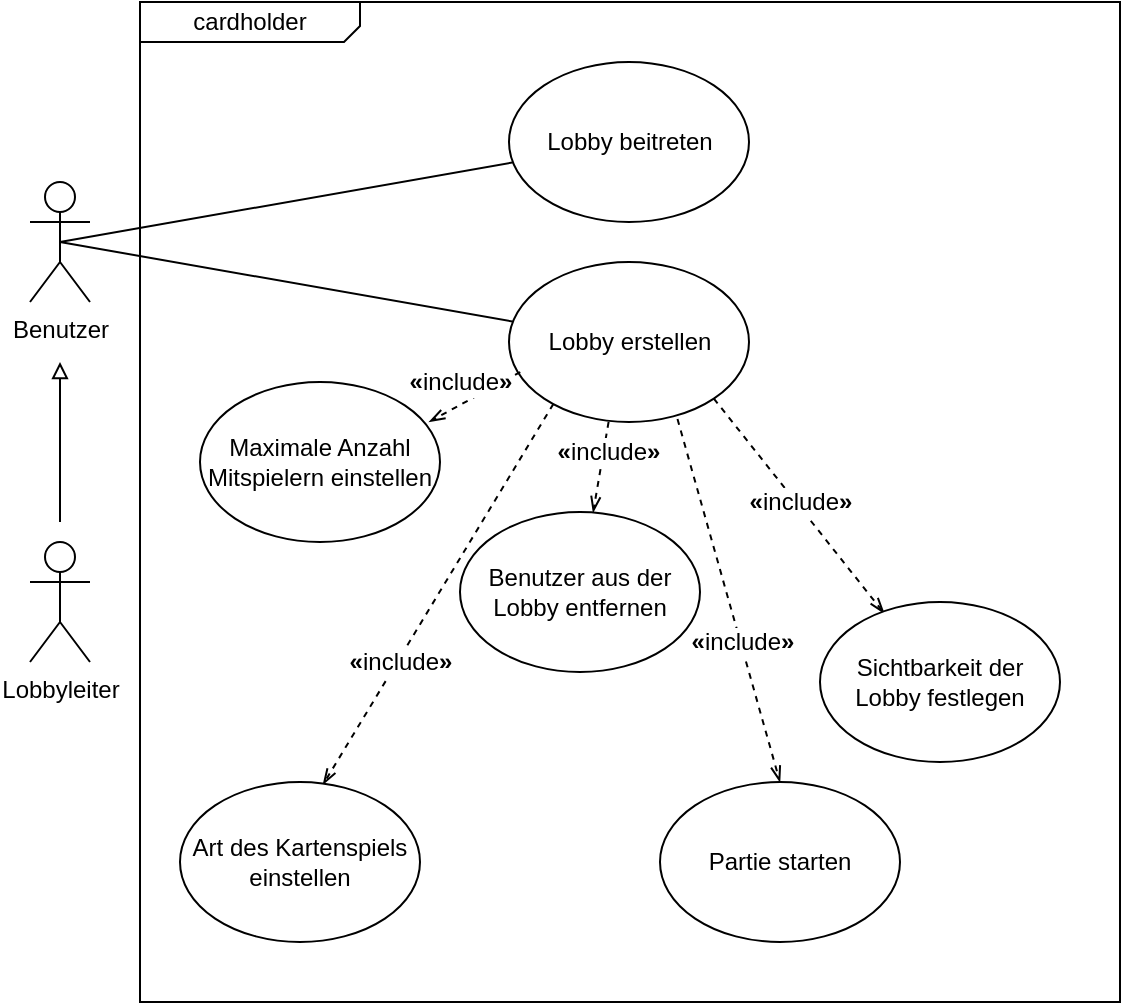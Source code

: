<mxfile version="10.6.5"><diagram id="1rZR72mparRIlO3esn1d" name="Page-1"><mxGraphModel dx="1403" dy="797" grid="1" gridSize="10" guides="1" tooltips="1" connect="1" arrows="1" fold="1" page="1" pageScale="1" pageWidth="850" pageHeight="1100" math="0" shadow="0"><root><mxCell id="0"/><mxCell id="1" parent="0"/><mxCell id="b-6yXXRiOgRNZcunBXAj-1" value="" style="rounded=0;whiteSpace=wrap;html=1;" vertex="1" parent="1"><mxGeometry x="120" y="100" width="490" height="500" as="geometry"/></mxCell><mxCell id="b-6yXXRiOgRNZcunBXAj-11" value="" style="endArrow=block;html=1;endFill=0;" edge="1" parent="1"><mxGeometry width="50" height="50" relative="1" as="geometry"><mxPoint x="80" y="360" as="sourcePoint"/><mxPoint x="80" y="280" as="targetPoint"/></mxGeometry></mxCell><mxCell id="b-6yXXRiOgRNZcunBXAj-27" style="orthogonalLoop=1;jettySize=auto;html=1;exitX=0.5;exitY=0.5;exitDx=0;exitDy=0;exitPerimeter=0;entryX=0.5;entryY=0.5;entryDx=0;entryDy=0;entryPerimeter=0;endArrow=block;endFill=0;rounded=0;strokeColor=#000000;" edge="1" parent="1" source="b-6yXXRiOgRNZcunBXAj-13" target="b-6yXXRiOgRNZcunBXAj-17"><mxGeometry relative="1" as="geometry"/></mxCell><mxCell id="b-6yXXRiOgRNZcunBXAj-28" style="edgeStyle=none;rounded=0;orthogonalLoop=1;jettySize=auto;html=1;exitX=0.5;exitY=0.5;exitDx=0;exitDy=0;exitPerimeter=0;entryX=0.5;entryY=0.5;entryDx=0;entryDy=0;entryPerimeter=0;endArrow=block;endFill=0;strokeColor=#000000;" edge="1" parent="1" source="b-6yXXRiOgRNZcunBXAj-13" target="b-6yXXRiOgRNZcunBXAj-18"><mxGeometry relative="1" as="geometry"/></mxCell><mxCell id="b-6yXXRiOgRNZcunBXAj-13" value="Benutzer" style="shape=umlActor;verticalLabelPosition=bottom;labelBackgroundColor=#ffffff;verticalAlign=top;html=1;outlineConnect=0;" vertex="1" parent="1"><mxGeometry x="65" y="190" width="30" height="60" as="geometry"/></mxCell><mxCell id="b-6yXXRiOgRNZcunBXAj-14" value="Lobbyleiter" style="shape=umlActor;verticalLabelPosition=bottom;labelBackgroundColor=#ffffff;verticalAlign=top;html=1;outlineConnect=0;" vertex="1" parent="1"><mxGeometry x="65" y="370" width="30" height="60" as="geometry"/></mxCell><mxCell id="b-6yXXRiOgRNZcunBXAj-17" value="Lobby beitreten" style="ellipse;whiteSpace=wrap;html=1;" vertex="1" parent="1"><mxGeometry x="304.5" y="130" width="120" height="80" as="geometry"/></mxCell><mxCell id="b-6yXXRiOgRNZcunBXAj-18" value="Lobby erstellen" style="ellipse;whiteSpace=wrap;html=1;" vertex="1" parent="1"><mxGeometry x="304.5" y="230" width="120" height="80" as="geometry"/></mxCell><mxCell id="b-6yXXRiOgRNZcunBXAj-33" style="edgeStyle=none;rounded=0;orthogonalLoop=1;jettySize=auto;html=1;exitX=0.185;exitY=0.887;exitDx=0;exitDy=0;dashed=1;endArrow=openThin;endFill=0;strokeColor=#000000;exitPerimeter=0;entryX=0.596;entryY=0.016;entryDx=0;entryDy=0;entryPerimeter=0;" edge="1" parent="1" source="b-6yXXRiOgRNZcunBXAj-18" target="b-6yXXRiOgRNZcunBXAj-20"><mxGeometry relative="1" as="geometry"><mxPoint x="60" y="560" as="targetPoint"/></mxGeometry></mxCell><mxCell id="b-6yXXRiOgRNZcunBXAj-37" value="&lt;b&gt;«&lt;/b&gt;include&lt;b&gt;»&lt;/b&gt;" style="text;html=1;resizable=0;points=[];align=center;verticalAlign=middle;labelBackgroundColor=#ffffff;" vertex="1" connectable="0" parent="b-6yXXRiOgRNZcunBXAj-33"><mxGeometry x="-0.377" relative="1" as="geometry"><mxPoint x="-40.5" y="69.5" as="offset"/></mxGeometry></mxCell><mxCell id="b-6yXXRiOgRNZcunBXAj-20" value="Art des Kartenspiels einstellen" style="ellipse;whiteSpace=wrap;html=1;" vertex="1" parent="1"><mxGeometry x="140" y="490" width="120" height="80" as="geometry"/></mxCell><mxCell id="b-6yXXRiOgRNZcunBXAj-29" style="edgeStyle=none;rounded=0;orthogonalLoop=1;jettySize=auto;html=1;exitX=0.047;exitY=0.688;exitDx=0;exitDy=0;endArrow=openThin;endFill=0;strokeColor=#000000;dashed=1;exitPerimeter=0;entryX=0.955;entryY=0.249;entryDx=0;entryDy=0;entryPerimeter=0;" edge="1" parent="1" source="b-6yXXRiOgRNZcunBXAj-18" target="b-6yXXRiOgRNZcunBXAj-21"><mxGeometry relative="1" as="geometry"/></mxCell><mxCell id="b-6yXXRiOgRNZcunBXAj-38" value="&lt;b&gt;«&lt;/b&gt;include&lt;b&gt;»&lt;/b&gt;" style="text;html=1;resizable=0;points=[];align=center;verticalAlign=middle;labelBackgroundColor=#ffffff;" vertex="1" connectable="0" parent="b-6yXXRiOgRNZcunBXAj-29"><mxGeometry x="-0.378" y="2" relative="1" as="geometry"><mxPoint x="-17" y="-4.5" as="offset"/></mxGeometry></mxCell><mxCell id="b-6yXXRiOgRNZcunBXAj-21" value="Maximale Anzahl Mitspielern einstellen" style="ellipse;whiteSpace=wrap;html=1;" vertex="1" parent="1"><mxGeometry x="150" y="290" width="120" height="80" as="geometry"/></mxCell><mxCell id="b-6yXXRiOgRNZcunBXAj-31" style="edgeStyle=none;rounded=0;orthogonalLoop=1;jettySize=auto;html=1;entryX=0.268;entryY=0.072;entryDx=0;entryDy=0;dashed=1;endArrow=openThin;endFill=0;strokeColor=#000000;entryPerimeter=0;exitX=1;exitY=1;exitDx=0;exitDy=0;" edge="1" parent="1" source="b-6yXXRiOgRNZcunBXAj-18" target="b-6yXXRiOgRNZcunBXAj-22"><mxGeometry relative="1" as="geometry"><mxPoint x="770" y="360" as="sourcePoint"/></mxGeometry></mxCell><mxCell id="b-6yXXRiOgRNZcunBXAj-34" value="&lt;b&gt;«&lt;/b&gt;include&lt;b&gt;»&lt;/b&gt;" style="text;html=1;resizable=0;points=[];align=center;verticalAlign=middle;labelBackgroundColor=#ffffff;" vertex="1" connectable="0" parent="b-6yXXRiOgRNZcunBXAj-31"><mxGeometry x="-0.19" y="-2" relative="1" as="geometry"><mxPoint x="10" y="7" as="offset"/></mxGeometry></mxCell><mxCell id="b-6yXXRiOgRNZcunBXAj-22" value="Sichtbarkeit der Lobby festlegen" style="ellipse;whiteSpace=wrap;html=1;" vertex="1" parent="1"><mxGeometry x="460" y="400" width="120" height="80" as="geometry"/></mxCell><mxCell id="b-6yXXRiOgRNZcunBXAj-30" style="edgeStyle=none;rounded=0;orthogonalLoop=1;jettySize=auto;html=1;exitX=0.415;exitY=0.999;exitDx=0;exitDy=0;dashed=1;endArrow=openThin;endFill=0;strokeColor=#000000;exitPerimeter=0;" edge="1" parent="1" source="b-6yXXRiOgRNZcunBXAj-18" target="b-6yXXRiOgRNZcunBXAj-24"><mxGeometry relative="1" as="geometry"><mxPoint x="770" y="350" as="targetPoint"/></mxGeometry></mxCell><mxCell id="b-6yXXRiOgRNZcunBXAj-36" value="&lt;b&gt;«&lt;/b&gt;include&lt;b&gt;»&lt;/b&gt;" style="text;html=1;resizable=0;points=[];align=center;verticalAlign=middle;labelBackgroundColor=#ffffff;" vertex="1" connectable="0" parent="b-6yXXRiOgRNZcunBXAj-30"><mxGeometry x="-0.345" y="2" relative="1" as="geometry"><mxPoint as="offset"/></mxGeometry></mxCell><mxCell id="b-6yXXRiOgRNZcunBXAj-24" value="Benutzer aus der Lobby entfernen" style="ellipse;whiteSpace=wrap;html=1;" vertex="1" parent="1"><mxGeometry x="280" y="355" width="120" height="80" as="geometry"/></mxCell><mxCell id="b-6yXXRiOgRNZcunBXAj-32" style="edgeStyle=none;rounded=0;orthogonalLoop=1;jettySize=auto;html=1;exitX=0.702;exitY=0.981;exitDx=0;exitDy=0;dashed=1;endArrow=openThin;endFill=0;strokeColor=#000000;exitPerimeter=0;entryX=0.5;entryY=0;entryDx=0;entryDy=0;" edge="1" parent="1" source="b-6yXXRiOgRNZcunBXAj-18" target="b-6yXXRiOgRNZcunBXAj-25"><mxGeometry relative="1" as="geometry"><mxPoint x="70" y="490" as="targetPoint"/></mxGeometry></mxCell><mxCell id="b-6yXXRiOgRNZcunBXAj-35" value="&lt;b&gt;«&lt;/b&gt;include&lt;b&gt;»&lt;/b&gt;" style="text;html=1;resizable=0;points=[];align=center;verticalAlign=middle;labelBackgroundColor=#ffffff;" vertex="1" connectable="0" parent="b-6yXXRiOgRNZcunBXAj-32"><mxGeometry x="-0.252" y="1" relative="1" as="geometry"><mxPoint x="11.5" y="44" as="offset"/></mxGeometry></mxCell><mxCell id="b-6yXXRiOgRNZcunBXAj-25" value="Partie starten" style="ellipse;whiteSpace=wrap;html=1;" vertex="1" parent="1"><mxGeometry x="380" y="490" width="120" height="80" as="geometry"/></mxCell><mxCell id="b-6yXXRiOgRNZcunBXAj-39" value="cardholder" style="shape=card;whiteSpace=wrap;html=1;direction=west;size=8;" vertex="1" parent="1"><mxGeometry x="120" y="100" width="110" height="20" as="geometry"/></mxCell></root></mxGraphModel></diagram></mxfile>
